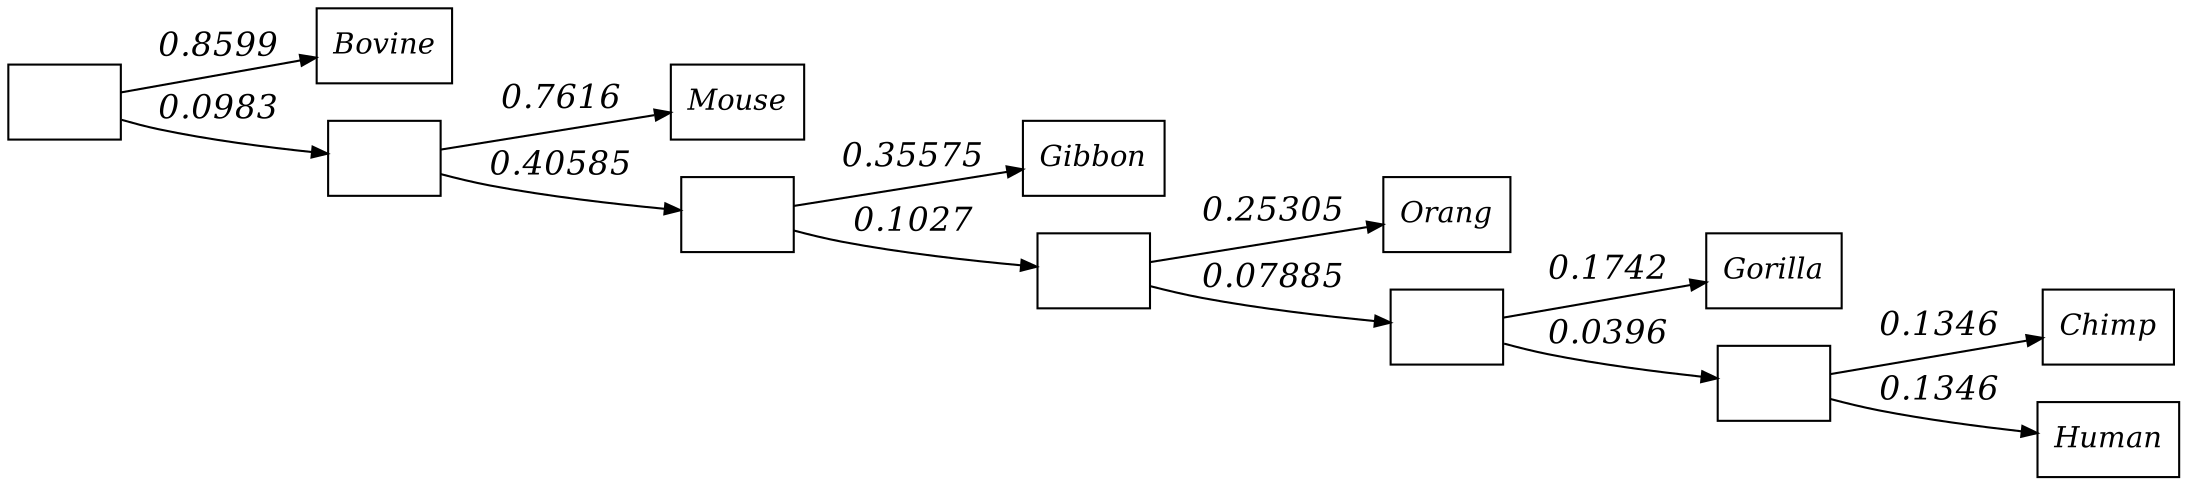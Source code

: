digraph G {

/* Graph Attributes */
graph [rankdir = LR];

/* Node Attributes */
node [shape = rectangle, fillcolor = white, style = filled, fontname = "Times-Italic"];

/* Edge Attributes */
edge [fontname = "Times-Italic", arrowsize = 0.75, fontsize = 16];

/* Nodes */
0 [label = "Bovine"];
1 [label = "Mouse"];
2 [label = "Gibbon"];
3 [label = "Orang"];
4 [label = "Gorilla"];
5 [label = "Chimp"];
6 [label = "Human"];
7 [label = ""];
8 [label = ""];
9 [label = ""];
10 [label = ""];
11 [label = ""];
12 [label = ""];

/* Edges */
7 -> 6 [label = "0.1346"];
7 -> 5 [label = "0.1346"];
8 -> 7 [label = "0.0396"];
8 -> 4 [label = "0.1742"];
9 -> 8 [label = "0.07885"];
9 -> 3 [label = "0.25305"];
10 -> 9 [label = "0.1027"];
10 -> 2 [label = "0.35575"];
11 -> 10 [label = "0.40585"];
11 -> 1 [label = "0.7616"];
12 -> 11 [label = "0.0983"];
12 -> 0 [label = "0.8599"];

}
